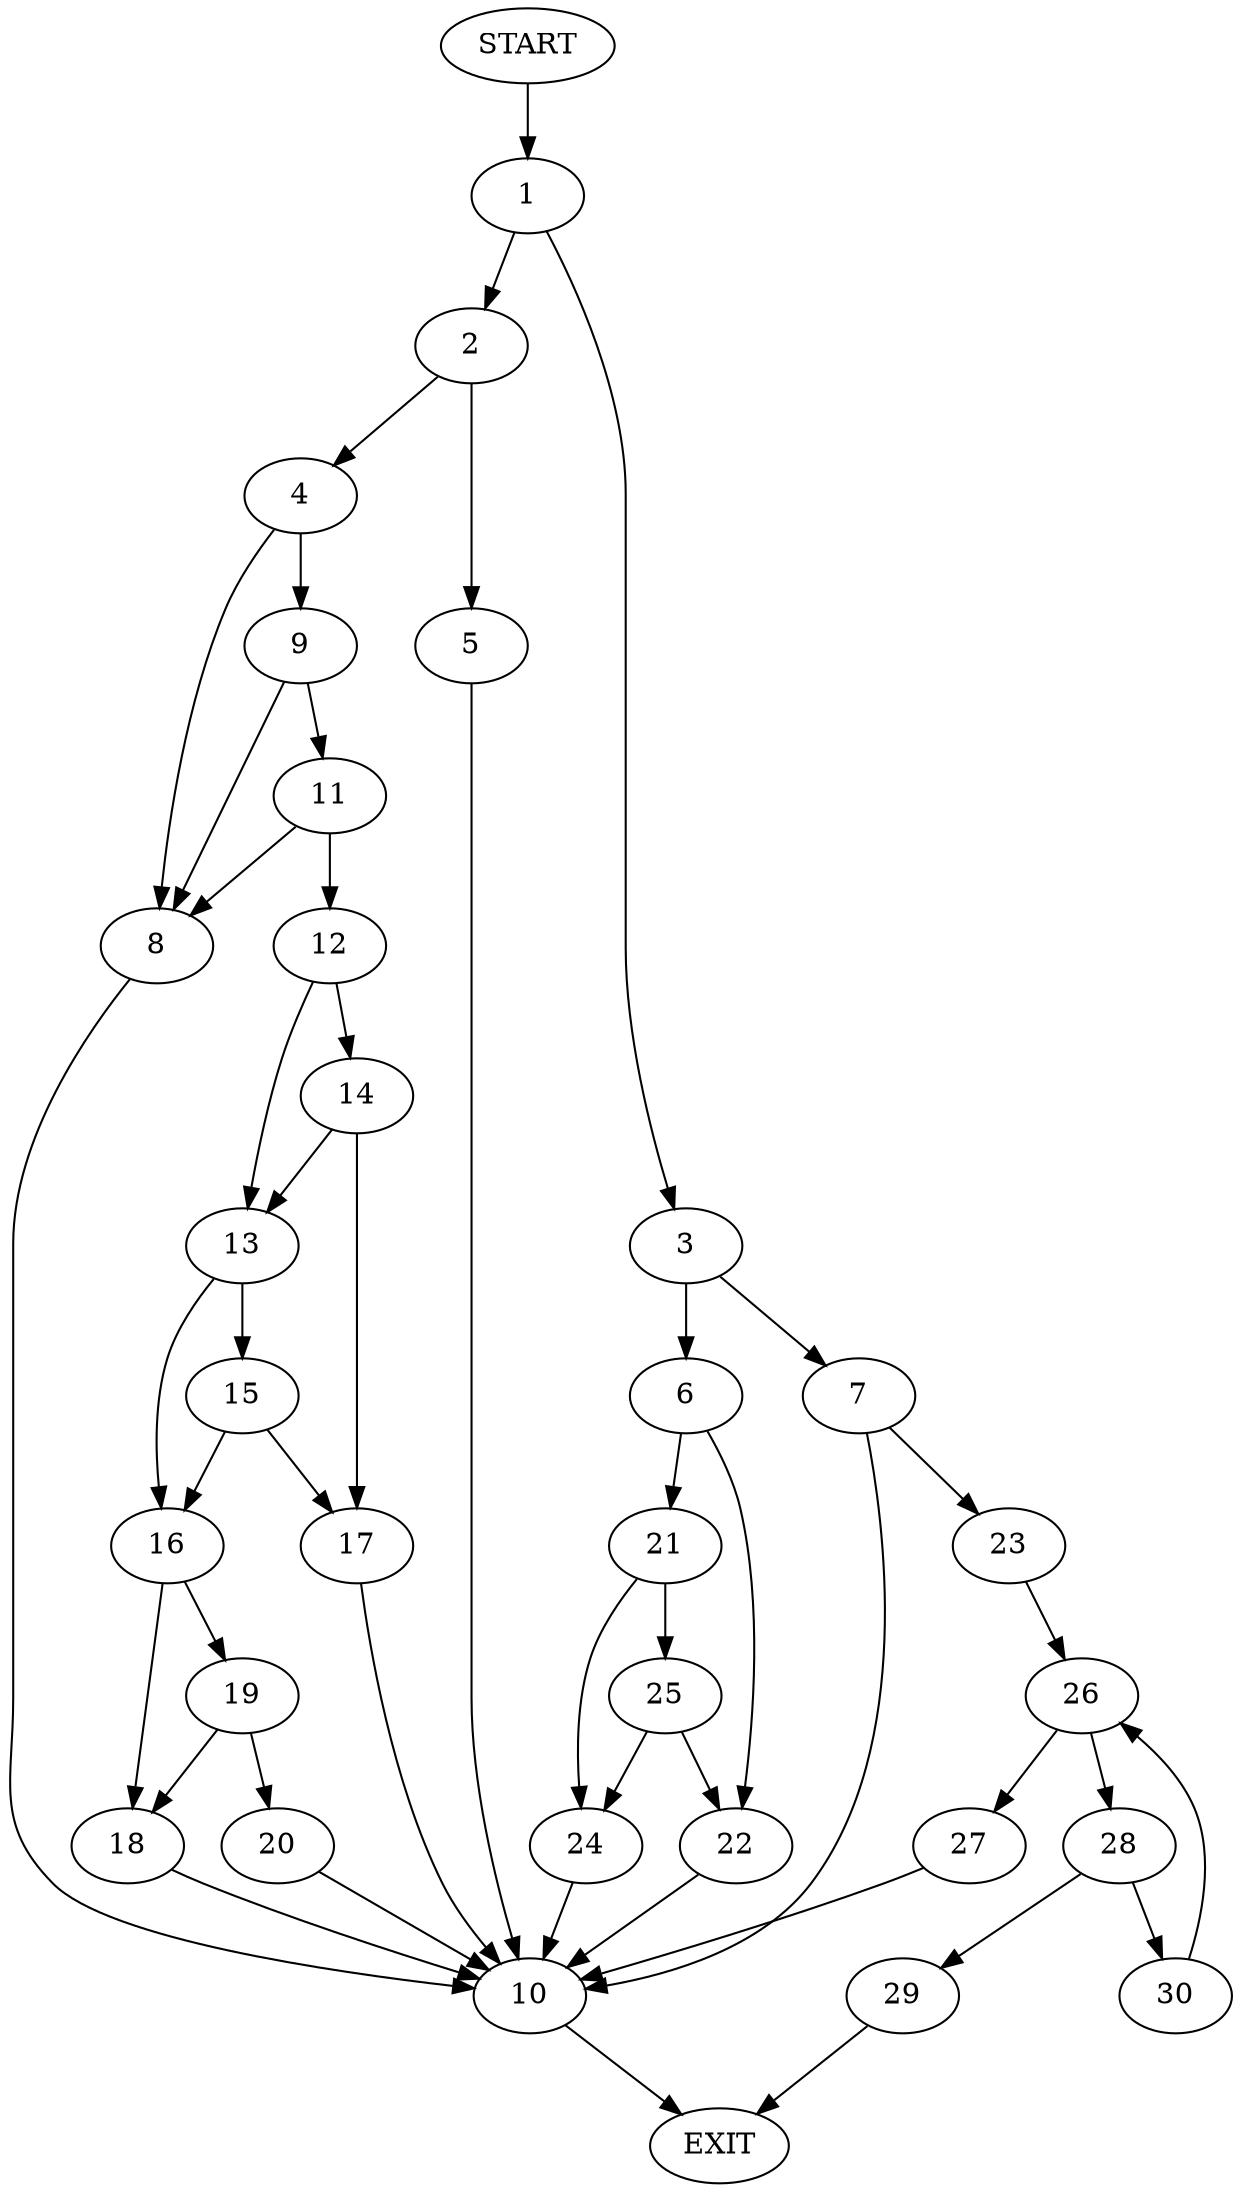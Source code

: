 digraph {
0 [label="START"]
31 [label="EXIT"]
0 -> 1
1 -> 2
1 -> 3
2 -> 4
2 -> 5
3 -> 6
3 -> 7
4 -> 8
4 -> 9
5 -> 10
10 -> 31
8 -> 10
9 -> 11
9 -> 8
11 -> 12
11 -> 8
12 -> 13
12 -> 14
13 -> 15
13 -> 16
14 -> 17
14 -> 13
17 -> 10
15 -> 17
15 -> 16
16 -> 18
16 -> 19
18 -> 10
19 -> 18
19 -> 20
20 -> 10
6 -> 21
6 -> 22
7 -> 10
7 -> 23
21 -> 24
21 -> 25
22 -> 10
24 -> 10
25 -> 22
25 -> 24
23 -> 26
26 -> 27
26 -> 28
27 -> 10
28 -> 29
28 -> 30
29 -> 31
30 -> 26
}
